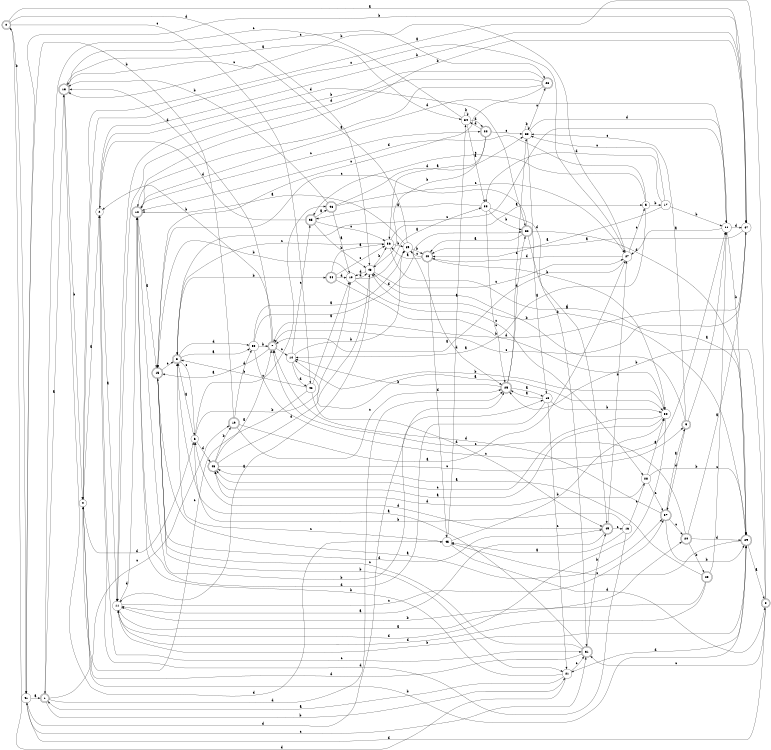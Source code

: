 digraph n41_7 {
__start0 [label="" shape="none"];

rankdir=LR;
size="8,5";

s0 [style="rounded,filled", color="black", fillcolor="white" shape="doublecircle", label="0"];
s1 [style="rounded,filled", color="black", fillcolor="white" shape="doublecircle", label="1"];
s2 [style="filled", color="black", fillcolor="white" shape="circle", label="2"];
s3 [style="rounded,filled", color="black", fillcolor="white" shape="doublecircle", label="3"];
s4 [style="filled", color="black", fillcolor="white" shape="circle", label="4"];
s5 [style="filled", color="black", fillcolor="white" shape="circle", label="5"];
s6 [style="filled", color="black", fillcolor="white" shape="circle", label="6"];
s7 [style="rounded,filled", color="black", fillcolor="white" shape="doublecircle", label="7"];
s8 [style="rounded,filled", color="black", fillcolor="white" shape="doublecircle", label="8"];
s9 [style="rounded,filled", color="black", fillcolor="white" shape="doublecircle", label="9"];
s10 [style="filled", color="black", fillcolor="white" shape="circle", label="10"];
s11 [style="filled", color="black", fillcolor="white" shape="circle", label="11"];
s12 [style="rounded,filled", color="black", fillcolor="white" shape="doublecircle", label="12"];
s13 [style="rounded,filled", color="black", fillcolor="white" shape="doublecircle", label="13"];
s14 [style="filled", color="black", fillcolor="white" shape="circle", label="14"];
s15 [style="rounded,filled", color="black", fillcolor="white" shape="doublecircle", label="15"];
s16 [style="filled", color="black", fillcolor="white" shape="circle", label="16"];
s17 [style="filled", color="black", fillcolor="white" shape="circle", label="17"];
s18 [style="filled", color="black", fillcolor="white" shape="circle", label="18"];
s19 [style="rounded,filled", color="black", fillcolor="white" shape="doublecircle", label="19"];
s20 [style="rounded,filled", color="black", fillcolor="white" shape="doublecircle", label="20"];
s21 [style="filled", color="black", fillcolor="white" shape="circle", label="21"];
s22 [style="rounded,filled", color="black", fillcolor="white" shape="doublecircle", label="22"];
s23 [style="rounded,filled", color="black", fillcolor="white" shape="doublecircle", label="23"];
s24 [style="filled", color="black", fillcolor="white" shape="circle", label="24"];
s25 [style="rounded,filled", color="black", fillcolor="white" shape="doublecircle", label="25"];
s26 [style="rounded,filled", color="black", fillcolor="white" shape="doublecircle", label="26"];
s27 [style="filled", color="black", fillcolor="white" shape="circle", label="27"];
s28 [style="filled", color="black", fillcolor="white" shape="circle", label="28"];
s29 [style="rounded,filled", color="black", fillcolor="white" shape="doublecircle", label="29"];
s30 [style="filled", color="black", fillcolor="white" shape="circle", label="30"];
s31 [style="rounded,filled", color="black", fillcolor="white" shape="doublecircle", label="31"];
s32 [style="rounded,filled", color="black", fillcolor="white" shape="doublecircle", label="32"];
s33 [style="filled", color="black", fillcolor="white" shape="circle", label="33"];
s34 [style="filled", color="black", fillcolor="white" shape="circle", label="34"];
s35 [style="rounded,filled", color="black", fillcolor="white" shape="doublecircle", label="35"];
s36 [style="filled", color="black", fillcolor="white" shape="circle", label="36"];
s37 [style="rounded,filled", color="black", fillcolor="white" shape="doublecircle", label="37"];
s38 [style="filled", color="black", fillcolor="white" shape="circle", label="38"];
s39 [style="filled", color="black", fillcolor="white" shape="circle", label="39"];
s40 [style="rounded,filled", color="black", fillcolor="white" shape="doublecircle", label="40"];
s41 [style="filled", color="black", fillcolor="white" shape="circle", label="41"];
s42 [style="filled", color="black", fillcolor="white" shape="circle", label="42"];
s43 [style="filled", color="black", fillcolor="white" shape="circle", label="43"];
s44 [style="rounded,filled", color="black", fillcolor="white" shape="doublecircle", label="44"];
s45 [style="filled", color="black", fillcolor="white" shape="circle", label="45"];
s46 [style="rounded,filled", color="black", fillcolor="white" shape="doublecircle", label="46"];
s47 [style="filled", color="black", fillcolor="white" shape="circle", label="47"];
s48 [style="rounded,filled", color="black", fillcolor="white" shape="doublecircle", label="48"];
s49 [style="rounded,filled", color="black", fillcolor="white" shape="doublecircle", label="49"];
s50 [style="filled", color="black", fillcolor="white" shape="circle", label="50"];
s0 -> s47 [label="a"];
s0 -> s41 [label="b"];
s0 -> s42 [label="c"];
s0 -> s43 [label="d"];
s1 -> s13 [label="a"];
s1 -> s21 [label="b"];
s1 -> s19 [label="c"];
s1 -> s25 [label="d"];
s2 -> s11 [label="a"];
s2 -> s47 [label="b"];
s2 -> s31 [label="c"];
s2 -> s32 [label="d"];
s3 -> s50 [label="a"];
s3 -> s44 [label="b"];
s3 -> s6 [label="c"];
s3 -> s50 [label="d"];
s4 -> s2 [label="a"];
s4 -> s29 [label="b"];
s4 -> s27 [label="c"];
s4 -> s6 [label="d"];
s5 -> s14 [label="a"];
s5 -> s17 [label="b"];
s5 -> s35 [label="c"];
s5 -> s12 [label="d"];
s6 -> s3 [label="a"];
s6 -> s10 [label="b"];
s6 -> s46 [label="c"];
s6 -> s48 [label="d"];
s7 -> s15 [label="a"];
s7 -> s2 [label="b"];
s7 -> s14 [label="c"];
s7 -> s13 [label="d"];
s8 -> s4 [label="a"];
s8 -> s25 [label="b"];
s8 -> s31 [label="c"];
s8 -> s41 [label="d"];
s9 -> s24 [label="a"];
s9 -> s43 [label="b"];
s9 -> s38 [label="c"];
s9 -> s37 [label="d"];
s10 -> s33 [label="a"];
s10 -> s15 [label="b"];
s10 -> s28 [label="c"];
s10 -> s43 [label="d"];
s11 -> s20 [label="a"];
s11 -> s29 [label="b"];
s11 -> s37 [label="c"];
s11 -> s12 [label="d"];
s12 -> s15 [label="a"];
s12 -> s18 [label="b"];
s12 -> s22 [label="c"];
s12 -> s24 [label="d"];
s13 -> s34 [label="a"];
s13 -> s4 [label="b"];
s13 -> s26 [label="c"];
s13 -> s45 [label="d"];
s14 -> s30 [label="a"];
s14 -> s39 [label="b"];
s14 -> s35 [label="c"];
s14 -> s42 [label="d"];
s15 -> s37 [label="a"];
s15 -> s21 [label="b"];
s15 -> s3 [label="c"];
s15 -> s49 [label="d"];
s16 -> s45 [label="a"];
s16 -> s3 [label="b"];
s16 -> s28 [label="c"];
s16 -> s2 [label="d"];
s17 -> s40 [label="a"];
s17 -> s24 [label="b"];
s17 -> s38 [label="c"];
s17 -> s33 [label="d"];
s18 -> s25 [label="a"];
s18 -> s30 [label="b"];
s18 -> s21 [label="c"];
s18 -> s12 [label="d"];
s19 -> s27 [label="a"];
s19 -> s41 [label="b"];
s19 -> s25 [label="c"];
s19 -> s50 [label="d"];
s20 -> s47 [label="a"];
s20 -> s23 [label="b"];
s20 -> s7 [label="c"];
s20 -> s29 [label="d"];
s21 -> s1 [label="a"];
s21 -> s12 [label="b"];
s21 -> s31 [label="c"];
s21 -> s0 [label="d"];
s22 -> s36 [label="a"];
s22 -> s43 [label="b"];
s22 -> s38 [label="c"];
s22 -> s34 [label="d"];
s23 -> s48 [label="a"];
s23 -> s11 [label="b"];
s23 -> s24 [label="c"];
s23 -> s11 [label="d"];
s24 -> s27 [label="a"];
s24 -> s29 [label="b"];
s24 -> s3 [label="c"];
s24 -> s47 [label="d"];
s25 -> s18 [label="a"];
s25 -> s14 [label="b"];
s25 -> s38 [label="c"];
s25 -> s32 [label="d"];
s26 -> s12 [label="a"];
s26 -> s11 [label="b"];
s26 -> s15 [label="c"];
s26 -> s11 [label="d"];
s27 -> s7 [label="a"];
s27 -> s13 [label="b"];
s27 -> s5 [label="c"];
s27 -> s40 [label="d"];
s28 -> s30 [label="a"];
s28 -> s29 [label="b"];
s28 -> s37 [label="c"];
s28 -> s48 [label="d"];
s29 -> s8 [label="a"];
s29 -> s43 [label="b"];
s29 -> s45 [label="c"];
s29 -> s21 [label="d"];
s30 -> s48 [label="a"];
s30 -> s14 [label="b"];
s30 -> s48 [label="c"];
s30 -> s11 [label="d"];
s31 -> s6 [label="a"];
s31 -> s49 [label="b"];
s31 -> s15 [label="c"];
s31 -> s4 [label="d"];
s32 -> s40 [label="a"];
s32 -> s49 [label="b"];
s32 -> s15 [label="c"];
s32 -> s29 [label="d"];
s33 -> s35 [label="a"];
s33 -> s32 [label="b"];
s33 -> s25 [label="c"];
s33 -> s31 [label="d"];
s34 -> s33 [label="a"];
s34 -> s34 [label="b"];
s34 -> s1 [label="c"];
s34 -> s22 [label="d"];
s35 -> s46 [label="a"];
s35 -> s43 [label="b"];
s35 -> s36 [label="c"];
s35 -> s2 [label="d"];
s36 -> s5 [label="a"];
s36 -> s39 [label="b"];
s36 -> s3 [label="c"];
s36 -> s29 [label="d"];
s37 -> s9 [label="a"];
s37 -> s29 [label="b"];
s37 -> s20 [label="c"];
s37 -> s7 [label="d"];
s38 -> s18 [label="a"];
s38 -> s38 [label="b"];
s38 -> s26 [label="c"];
s38 -> s24 [label="d"];
s39 -> s12 [label="a"];
s39 -> s40 [label="b"];
s39 -> s13 [label="c"];
s39 -> s25 [label="d"];
s40 -> s36 [label="a"];
s40 -> s30 [label="b"];
s40 -> s39 [label="c"];
s40 -> s45 [label="d"];
s41 -> s1 [label="a"];
s41 -> s47 [label="b"];
s41 -> s31 [label="c"];
s41 -> s25 [label="d"];
s42 -> s10 [label="a"];
s42 -> s3 [label="b"];
s42 -> s4 [label="c"];
s42 -> s49 [label="d"];
s43 -> s11 [label="a"];
s43 -> s36 [label="b"];
s43 -> s27 [label="c"];
s43 -> s10 [label="d"];
s44 -> s36 [label="a"];
s44 -> s30 [label="b"];
s44 -> s36 [label="c"];
s44 -> s10 [label="d"];
s45 -> s34 [label="a"];
s45 -> s30 [label="b"];
s45 -> s3 [label="c"];
s45 -> s8 [label="d"];
s46 -> s10 [label="a"];
s46 -> s13 [label="b"];
s46 -> s27 [label="c"];
s46 -> s38 [label="d"];
s47 -> s40 [label="a"];
s47 -> s12 [label="b"];
s47 -> s7 [label="c"];
s47 -> s7 [label="d"];
s48 -> s7 [label="a"];
s48 -> s19 [label="b"];
s48 -> s9 [label="c"];
s48 -> s43 [label="d"];
s49 -> s11 [label="a"];
s49 -> s27 [label="b"];
s49 -> s16 [label="c"];
s49 -> s6 [label="d"];
s50 -> s39 [label="a"];
s50 -> s7 [label="b"];
s50 -> s24 [label="c"];
s50 -> s32 [label="d"];

}